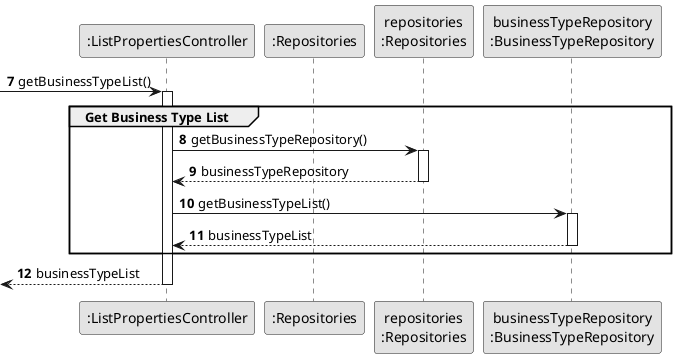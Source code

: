@startuml
skinparam monochrome true
skinparam packageStyle rectangle
skinparam shadowing false


participant ":ListPropertiesController" as CTRL
participant ":Repositories" as ORG
participant "repositories\n:Repositories" as REPO
participant "businessTypeRepository\n:BusinessTypeRepository" as BusinessTypeRepository

autonumber 7
-> CTRL : getBusinessTypeList()


activate CTRL
    group Get Business Type List

        CTRL -> REPO : getBusinessTypeRepository()
        activate REPO

            REPO --> CTRL: businessTypeRepository
        deactivate REPO

        CTRL -> BusinessTypeRepository: getBusinessTypeList()
                activate BusinessTypeRepository

                    BusinessTypeRepository --> CTRL: businessTypeList
                deactivate BusinessTypeRepository

    end group

    <-- CTRL: businessTypeList

deactivate CTRL


@enduml